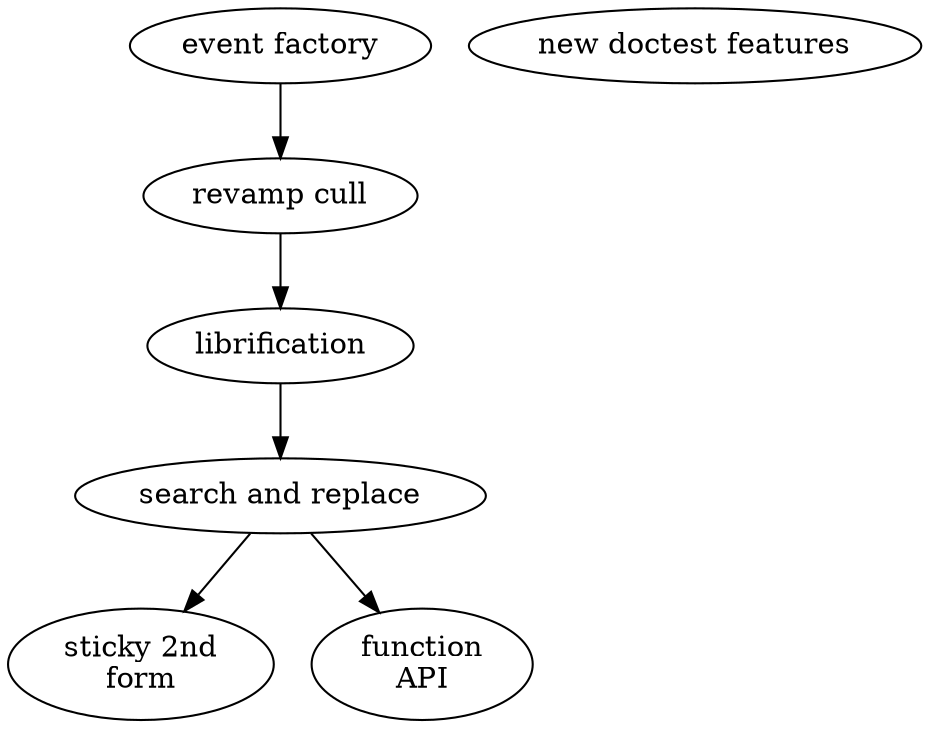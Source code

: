 digraph {

  lib [label="librification"]

  dct [label="new doctest features"]

  ev [label="event factory"]

  cu [label="revamp cull"]

  sr [label="search and replace"]

  st [label="sticky 2nd\nform"]

  fu [label="function\nAPI"]

  cu->lib
  ev->cu
  lib->sr
  sr->st
  sr->fu
}
